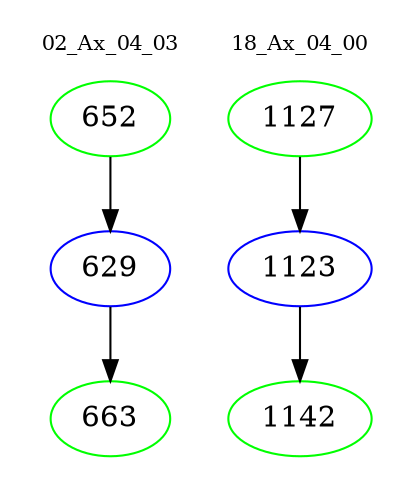 digraph{
subgraph cluster_0 {
color = white
label = "02_Ax_04_03";
fontsize=10;
T0_652 [label="652", color="green"]
T0_652 -> T0_629 [color="black"]
T0_629 [label="629", color="blue"]
T0_629 -> T0_663 [color="black"]
T0_663 [label="663", color="green"]
}
subgraph cluster_1 {
color = white
label = "18_Ax_04_00";
fontsize=10;
T1_1127 [label="1127", color="green"]
T1_1127 -> T1_1123 [color="black"]
T1_1123 [label="1123", color="blue"]
T1_1123 -> T1_1142 [color="black"]
T1_1142 [label="1142", color="green"]
}
}
